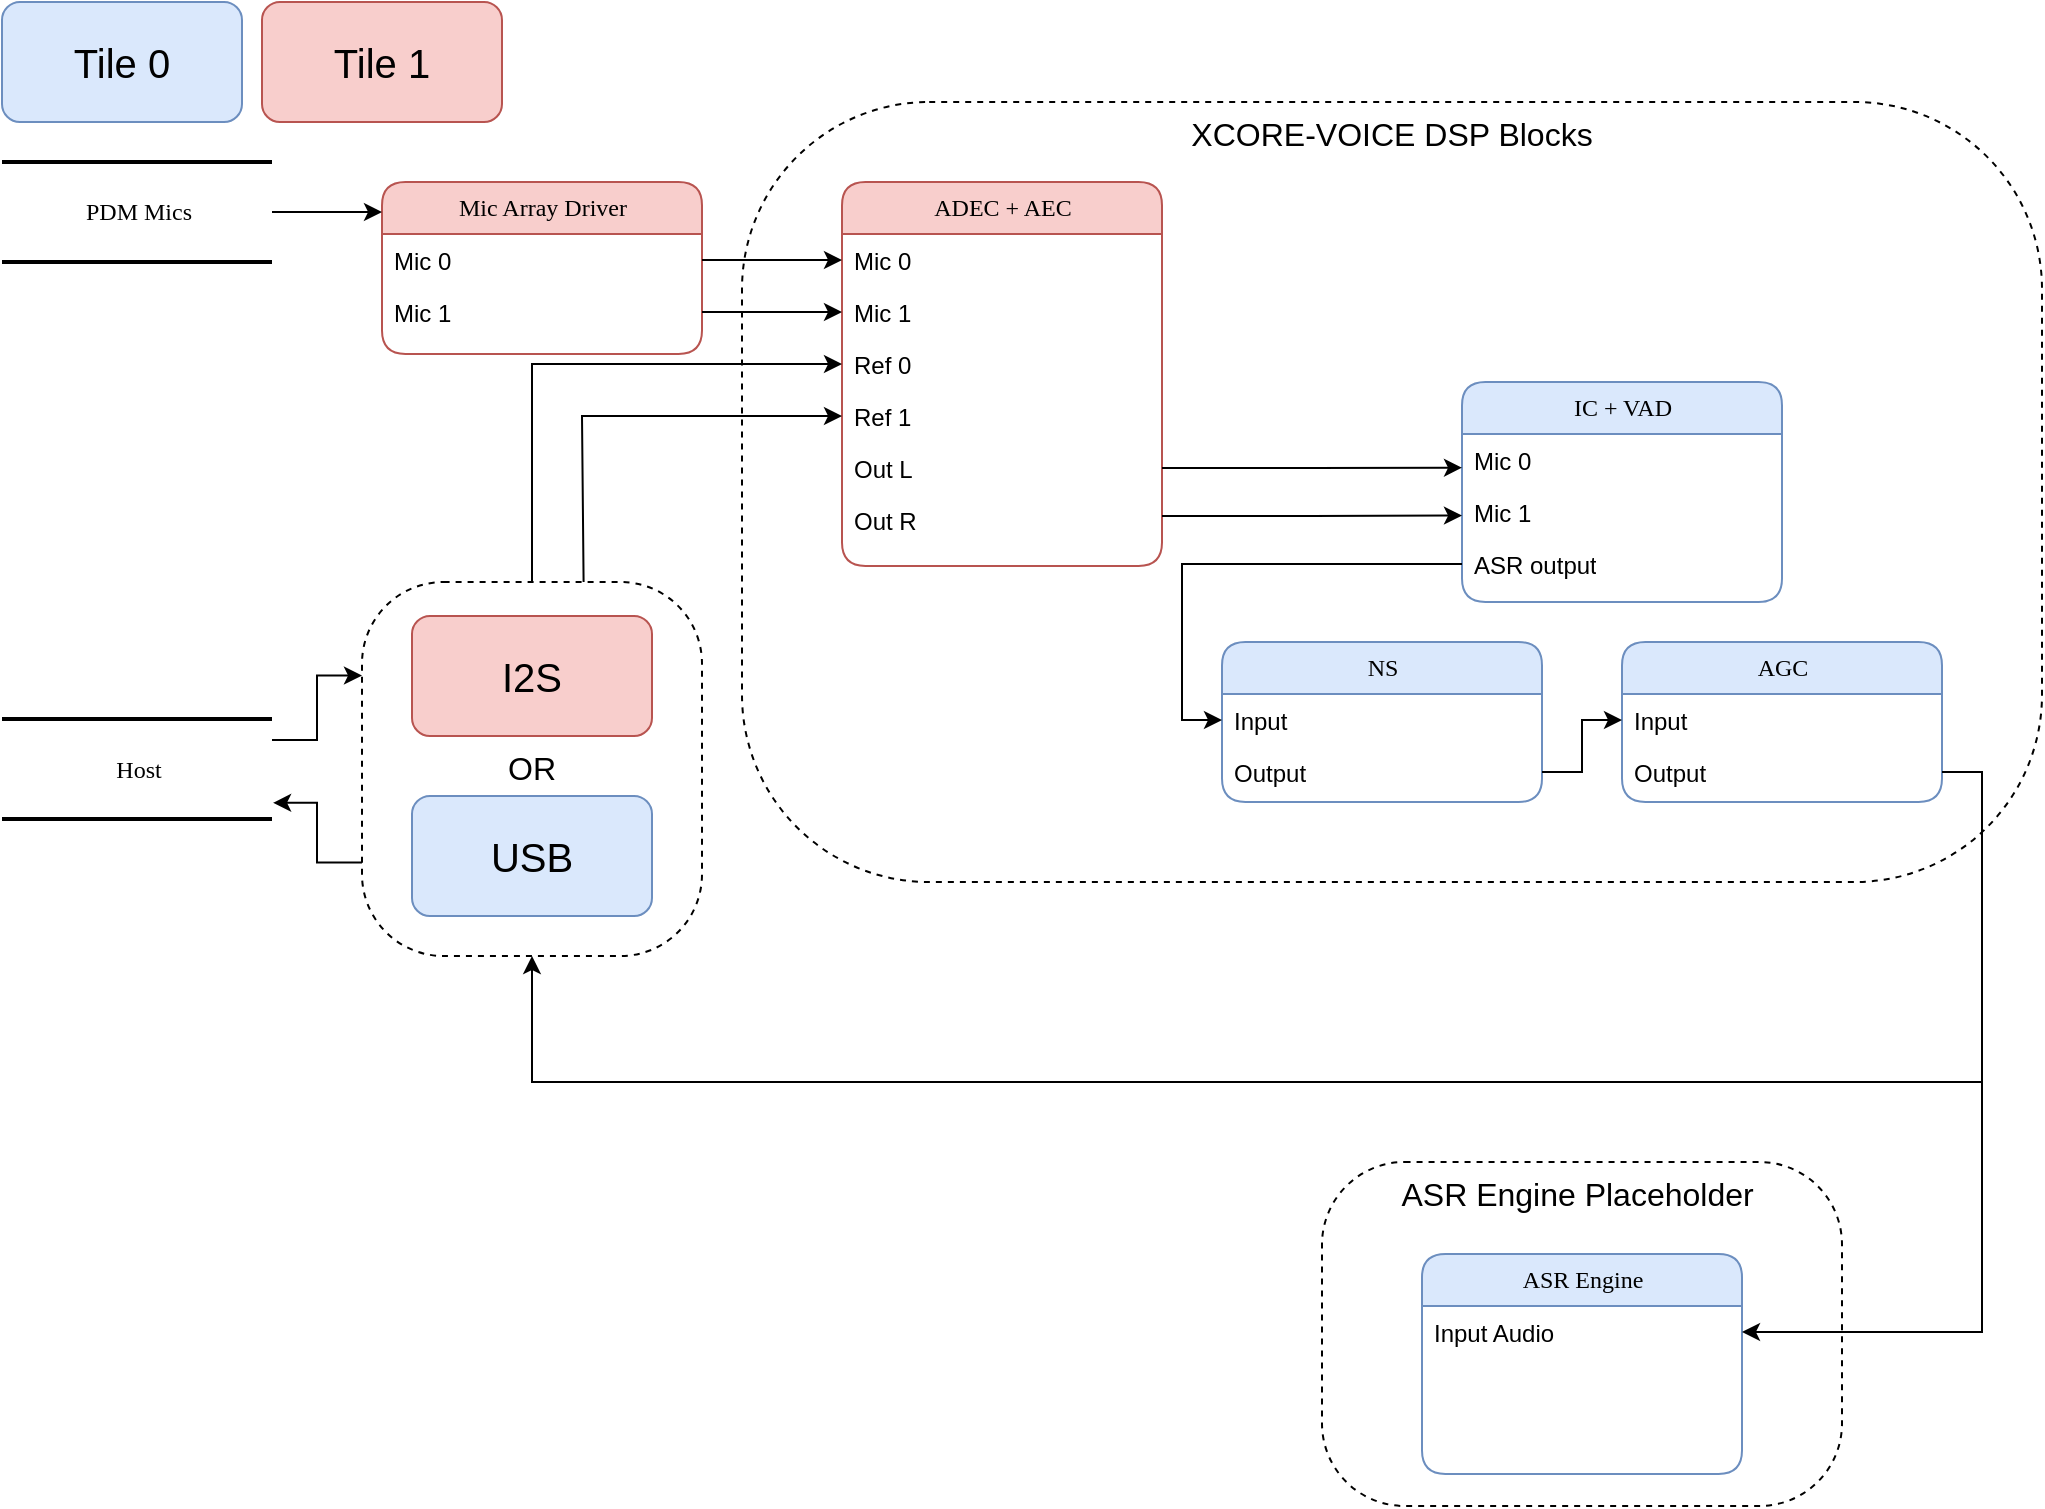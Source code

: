 <mxfile version="19.0.3" type="device"><diagram name="Page-1" id="5d7acffa-a066-3a61-03fe-96351882024d"><mxGraphModel dx="1422" dy="873" grid="1" gridSize="10" guides="1" tooltips="1" connect="1" arrows="1" fold="1" page="1" pageScale="1" pageWidth="1100" pageHeight="850" background="#ffffff" math="0" shadow="0"><root><mxCell id="0"/><mxCell id="1" parent="0"/><mxCell id="t5zFvqTxYrGrfH3YHS5j-69" value="ASR Engine Placeholder&amp;nbsp;" style="rounded=1;arcSize=24;whiteSpace=wrap;html=1;align=center;dashed=1;horizontal=1;verticalAlign=top;fontSize=16;" parent="1" vertex="1"><mxGeometry x="720" y="590" width="260" height="172" as="geometry"/></mxCell><mxCell id="t5zFvqTxYrGrfH3YHS5j-65" value="XCORE-VOICE DSP Blocks" style="rounded=1;arcSize=24;whiteSpace=wrap;html=1;align=center;dashed=1;horizontal=1;verticalAlign=top;fontSize=16;" parent="1" vertex="1"><mxGeometry x="430" y="60" width="650" height="390" as="geometry"/></mxCell><mxCell id="21ea969265ad0168-6" value="IC + VAD" style="swimlane;html=1;fontStyle=0;childLayout=stackLayout;horizontal=1;startSize=26;fillColor=#dae8fc;horizontalStack=0;resizeParent=1;resizeLast=0;collapsible=1;marginBottom=0;swimlaneFillColor=#ffffff;align=center;rounded=1;shadow=0;comic=0;labelBackgroundColor=none;strokeWidth=1;fontFamily=Verdana;fontSize=12;strokeColor=#6c8ebf;" parent="1" vertex="1"><mxGeometry x="790" y="200" width="160" height="110" as="geometry"/></mxCell><mxCell id="21ea969265ad0168-7" value="Mic 0" style="text;html=1;strokeColor=none;fillColor=none;spacingLeft=4;spacingRight=4;whiteSpace=wrap;overflow=hidden;rotatable=0;points=[[0,0.5],[1,0.5]];portConstraint=eastwest;" parent="21ea969265ad0168-6" vertex="1"><mxGeometry y="26" width="160" height="26" as="geometry"/></mxCell><mxCell id="21ea969265ad0168-8" value="Mic 1" style="text;html=1;strokeColor=none;fillColor=none;spacingLeft=4;spacingRight=4;whiteSpace=wrap;overflow=hidden;rotatable=0;points=[[0,0.5],[1,0.5]];portConstraint=eastwest;" parent="21ea969265ad0168-6" vertex="1"><mxGeometry y="52" width="160" height="26" as="geometry"/></mxCell><mxCell id="21ea969265ad0168-9" value="ASR output" style="text;html=1;strokeColor=none;fillColor=none;spacingLeft=4;spacingRight=4;whiteSpace=wrap;overflow=hidden;rotatable=0;points=[[0,0.5],[1,0.5]];portConstraint=eastwest;" parent="21ea969265ad0168-6" vertex="1"><mxGeometry y="78" width="160" height="26" as="geometry"/></mxCell><mxCell id="21ea969265ad0168-10" value="Mic Array Driver" style="swimlane;html=1;fontStyle=0;childLayout=stackLayout;horizontal=1;startSize=26;fillColor=#f8cecc;horizontalStack=0;resizeParent=1;resizeLast=0;collapsible=1;marginBottom=0;swimlaneFillColor=#ffffff;align=center;rounded=1;shadow=0;comic=0;labelBackgroundColor=none;strokeWidth=1;fontFamily=Verdana;fontSize=12;strokeColor=#b85450;" parent="1" vertex="1"><mxGeometry x="250" y="100" width="160" height="86" as="geometry"/></mxCell><mxCell id="21ea969265ad0168-11" value="Mic 0" style="text;html=1;strokeColor=none;fillColor=none;spacingLeft=4;spacingRight=4;whiteSpace=wrap;overflow=hidden;rotatable=0;points=[[0,0.5],[1,0.5]];portConstraint=eastwest;" parent="21ea969265ad0168-10" vertex="1"><mxGeometry y="26" width="160" height="26" as="geometry"/></mxCell><mxCell id="t5zFvqTxYrGrfH3YHS5j-6" value="Mic 1" style="text;html=1;strokeColor=none;fillColor=none;spacingLeft=4;spacingRight=4;whiteSpace=wrap;overflow=hidden;rotatable=0;points=[[0,0.5],[1,0.5]];portConstraint=eastwest;" parent="21ea969265ad0168-10" vertex="1"><mxGeometry y="52" width="160" height="26" as="geometry"/></mxCell><mxCell id="t5zFvqTxYrGrfH3YHS5j-15" value="" style="edgeStyle=orthogonalEdgeStyle;rounded=0;orthogonalLoop=1;jettySize=auto;html=1;" parent="1" source="t5zFvqTxYrGrfH3YHS5j-8" edge="1"><mxGeometry relative="1" as="geometry"><mxPoint x="250" y="115" as="targetPoint"/></mxGeometry></mxCell><mxCell id="t5zFvqTxYrGrfH3YHS5j-8" value="PDM Mics" style="html=1;rounded=0;shadow=0;comic=0;labelBackgroundColor=none;strokeWidth=2;fontFamily=Verdana;fontSize=12;align=center;shape=mxgraph.ios7ui.horLines;" parent="1" vertex="1"><mxGeometry x="60" y="90" width="135" height="50" as="geometry"/></mxCell><mxCell id="t5zFvqTxYrGrfH3YHS5j-16" value="NS" style="swimlane;html=1;fontStyle=0;childLayout=stackLayout;horizontal=1;startSize=26;fillColor=#dae8fc;horizontalStack=0;resizeParent=1;resizeLast=0;collapsible=1;marginBottom=0;swimlaneFillColor=#ffffff;align=center;rounded=1;shadow=0;comic=0;labelBackgroundColor=none;strokeWidth=1;fontFamily=Verdana;fontSize=12;strokeColor=#6c8ebf;" parent="1" vertex="1"><mxGeometry x="670" y="330" width="160" height="80" as="geometry"/></mxCell><mxCell id="t5zFvqTxYrGrfH3YHS5j-17" value="Input" style="text;html=1;strokeColor=none;fillColor=none;spacingLeft=4;spacingRight=4;whiteSpace=wrap;overflow=hidden;rotatable=0;points=[[0,0.5],[1,0.5]];portConstraint=eastwest;" parent="t5zFvqTxYrGrfH3YHS5j-16" vertex="1"><mxGeometry y="26" width="160" height="26" as="geometry"/></mxCell><mxCell id="t5zFvqTxYrGrfH3YHS5j-18" value="Output" style="text;html=1;strokeColor=none;fillColor=none;spacingLeft=4;spacingRight=4;whiteSpace=wrap;overflow=hidden;rotatable=0;points=[[0,0.5],[1,0.5]];portConstraint=eastwest;" parent="t5zFvqTxYrGrfH3YHS5j-16" vertex="1"><mxGeometry y="52" width="160" height="26" as="geometry"/></mxCell><mxCell id="t5zFvqTxYrGrfH3YHS5j-20" value="AGC" style="swimlane;html=1;fontStyle=0;childLayout=stackLayout;horizontal=1;startSize=26;fillColor=#dae8fc;horizontalStack=0;resizeParent=1;resizeLast=0;collapsible=1;marginBottom=0;swimlaneFillColor=#ffffff;align=center;rounded=1;shadow=0;comic=0;labelBackgroundColor=none;strokeWidth=1;fontFamily=Verdana;fontSize=12;strokeColor=#6c8ebf;" parent="1" vertex="1"><mxGeometry x="870" y="330" width="160" height="80" as="geometry"/></mxCell><mxCell id="t5zFvqTxYrGrfH3YHS5j-21" value="Input" style="text;html=1;strokeColor=none;fillColor=none;spacingLeft=4;spacingRight=4;whiteSpace=wrap;overflow=hidden;rotatable=0;points=[[0,0.5],[1,0.5]];portConstraint=eastwest;" parent="t5zFvqTxYrGrfH3YHS5j-20" vertex="1"><mxGeometry y="26" width="160" height="26" as="geometry"/></mxCell><mxCell id="t5zFvqTxYrGrfH3YHS5j-22" value="Output" style="text;html=1;strokeColor=none;fillColor=none;spacingLeft=4;spacingRight=4;whiteSpace=wrap;overflow=hidden;rotatable=0;points=[[0,0.5],[1,0.5]];portConstraint=eastwest;" parent="t5zFvqTxYrGrfH3YHS5j-20" vertex="1"><mxGeometry y="52" width="160" height="26" as="geometry"/></mxCell><mxCell id="t5zFvqTxYrGrfH3YHS5j-23" value="ASR Engine" style="swimlane;html=1;fontStyle=0;childLayout=stackLayout;horizontal=1;startSize=26;fillColor=#dae8fc;horizontalStack=0;resizeParent=1;resizeLast=0;collapsible=1;marginBottom=0;swimlaneFillColor=#ffffff;align=center;rounded=1;shadow=0;comic=0;labelBackgroundColor=none;strokeWidth=1;fontFamily=Verdana;fontSize=12;strokeColor=#6c8ebf;" parent="1" vertex="1"><mxGeometry x="770" y="636" width="160" height="110" as="geometry"/></mxCell><mxCell id="t5zFvqTxYrGrfH3YHS5j-24" value="Input Audio" style="text;html=1;strokeColor=none;fillColor=none;spacingLeft=4;spacingRight=4;whiteSpace=wrap;overflow=hidden;rotatable=0;points=[[0,0.5],[1,0.5]];portConstraint=eastwest;" parent="t5zFvqTxYrGrfH3YHS5j-23" vertex="1"><mxGeometry y="26" width="160" height="26" as="geometry"/></mxCell><mxCell id="t5zFvqTxYrGrfH3YHS5j-28" value="" style="edgeStyle=orthogonalEdgeStyle;rounded=0;orthogonalLoop=1;jettySize=auto;html=1;entryX=0;entryY=0.5;entryDx=0;entryDy=0;" parent="1" source="21ea969265ad0168-9" target="t5zFvqTxYrGrfH3YHS5j-17" edge="1"><mxGeometry relative="1" as="geometry"/></mxCell><mxCell id="t5zFvqTxYrGrfH3YHS5j-29" value="" style="edgeStyle=orthogonalEdgeStyle;rounded=0;orthogonalLoop=1;jettySize=auto;html=1;entryX=0;entryY=0.5;entryDx=0;entryDy=0;" parent="1" source="t5zFvqTxYrGrfH3YHS5j-18" target="t5zFvqTxYrGrfH3YHS5j-21" edge="1"><mxGeometry relative="1" as="geometry"/></mxCell><mxCell id="t5zFvqTxYrGrfH3YHS5j-33" value="" style="edgeStyle=orthogonalEdgeStyle;rounded=0;orthogonalLoop=1;jettySize=auto;html=1;entryX=1;entryY=0.5;entryDx=0;entryDy=0;exitX=1;exitY=0.5;exitDx=0;exitDy=0;" parent="1" source="t5zFvqTxYrGrfH3YHS5j-22" target="t5zFvqTxYrGrfH3YHS5j-24" edge="1"><mxGeometry relative="1" as="geometry"><mxPoint x="990" y="226" as="sourcePoint"/><mxPoint x="1040" y="200" as="targetPoint"/></mxGeometry></mxCell><mxCell id="WO7qviwj7uTA5ZvvpOnJ-21" style="edgeStyle=orthogonalEdgeStyle;rounded=0;orthogonalLoop=1;jettySize=auto;html=1;entryX=0;entryY=0.25;entryDx=0;entryDy=0;exitX=1;exitY=0.21;exitDx=0;exitDy=0;exitPerimeter=0;" edge="1" parent="1" source="t5zFvqTxYrGrfH3YHS5j-38" target="WO7qviwj7uTA5ZvvpOnJ-20"><mxGeometry relative="1" as="geometry"/></mxCell><mxCell id="t5zFvqTxYrGrfH3YHS5j-38" value="Host" style="html=1;rounded=0;shadow=0;comic=0;labelBackgroundColor=none;strokeWidth=2;fontFamily=Verdana;fontSize=12;align=center;shape=mxgraph.ios7ui.horLines;" parent="1" vertex="1"><mxGeometry x="60" y="368.5" width="135" height="50" as="geometry"/></mxCell><mxCell id="nTEOnzBcEbbtP1dxCWQs-1" value="&lt;font style=&quot;font-size: 20px;&quot;&gt;Tile 1&lt;/font&gt;" style="rounded=1;whiteSpace=wrap;html=1;fillColor=#f8cecc;strokeColor=#b85450;" parent="1" vertex="1"><mxGeometry x="190" y="10" width="120" height="60" as="geometry"/></mxCell><mxCell id="nTEOnzBcEbbtP1dxCWQs-2" value="&lt;font style=&quot;font-size: 20px;&quot;&gt;Tile 0&lt;br&gt;&lt;/font&gt;" style="rounded=1;whiteSpace=wrap;html=1;fillColor=#dae8fc;strokeColor=#6c8ebf;" parent="1" vertex="1"><mxGeometry x="60" y="10" width="120" height="60" as="geometry"/></mxCell><mxCell id="WO7qviwj7uTA5ZvvpOnJ-1" value="ADEC + AEC" style="swimlane;html=1;fontStyle=0;childLayout=stackLayout;horizontal=1;startSize=26;fillColor=#f8cecc;horizontalStack=0;resizeParent=1;resizeLast=0;collapsible=1;marginBottom=0;swimlaneFillColor=#ffffff;align=center;rounded=1;shadow=0;comic=0;labelBackgroundColor=none;strokeWidth=1;fontFamily=Verdana;fontSize=12;strokeColor=#b85450;" vertex="1" parent="1"><mxGeometry x="480" y="100" width="160" height="192" as="geometry"/></mxCell><mxCell id="WO7qviwj7uTA5ZvvpOnJ-2" value="Mic 0" style="text;html=1;strokeColor=none;fillColor=none;spacingLeft=4;spacingRight=4;whiteSpace=wrap;overflow=hidden;rotatable=0;points=[[0,0.5],[1,0.5]];portConstraint=eastwest;" vertex="1" parent="WO7qviwj7uTA5ZvvpOnJ-1"><mxGeometry y="26" width="160" height="26" as="geometry"/></mxCell><mxCell id="WO7qviwj7uTA5ZvvpOnJ-3" value="Mic 1" style="text;html=1;strokeColor=none;fillColor=none;spacingLeft=4;spacingRight=4;whiteSpace=wrap;overflow=hidden;rotatable=0;points=[[0,0.5],[1,0.5]];portConstraint=eastwest;" vertex="1" parent="WO7qviwj7uTA5ZvvpOnJ-1"><mxGeometry y="52" width="160" height="26" as="geometry"/></mxCell><mxCell id="WO7qviwj7uTA5ZvvpOnJ-5" value="Ref 0" style="text;html=1;strokeColor=none;fillColor=none;spacingLeft=4;spacingRight=4;whiteSpace=wrap;overflow=hidden;rotatable=0;points=[[0,0.5],[1,0.5]];portConstraint=eastwest;" vertex="1" parent="WO7qviwj7uTA5ZvvpOnJ-1"><mxGeometry y="78" width="160" height="26" as="geometry"/></mxCell><mxCell id="WO7qviwj7uTA5ZvvpOnJ-6" value="Ref 1" style="text;html=1;strokeColor=none;fillColor=none;spacingLeft=4;spacingRight=4;whiteSpace=wrap;overflow=hidden;rotatable=0;points=[[0,0.5],[1,0.5]];portConstraint=eastwest;" vertex="1" parent="WO7qviwj7uTA5ZvvpOnJ-1"><mxGeometry y="104" width="160" height="26" as="geometry"/></mxCell><mxCell id="WO7qviwj7uTA5ZvvpOnJ-7" value="Out L" style="text;html=1;strokeColor=none;fillColor=none;spacingLeft=4;spacingRight=4;whiteSpace=wrap;overflow=hidden;rotatable=0;points=[[0,0.5],[1,0.5]];portConstraint=eastwest;" vertex="1" parent="WO7qviwj7uTA5ZvvpOnJ-1"><mxGeometry y="130" width="160" height="26" as="geometry"/></mxCell><mxCell id="WO7qviwj7uTA5ZvvpOnJ-8" value="Out R" style="text;html=1;strokeColor=none;fillColor=none;spacingLeft=4;spacingRight=4;whiteSpace=wrap;overflow=hidden;rotatable=0;points=[[0,0.5],[1,0.5]];portConstraint=eastwest;" vertex="1" parent="WO7qviwj7uTA5ZvvpOnJ-1"><mxGeometry y="156" width="160" height="22" as="geometry"/></mxCell><mxCell id="WO7qviwj7uTA5ZvvpOnJ-9" style="edgeStyle=orthogonalEdgeStyle;rounded=0;orthogonalLoop=1;jettySize=auto;html=1;exitX=1;exitY=0.5;exitDx=0;exitDy=0;entryX=0;entryY=0.5;entryDx=0;entryDy=0;" edge="1" parent="1" source="21ea969265ad0168-11" target="WO7qviwj7uTA5ZvvpOnJ-2"><mxGeometry relative="1" as="geometry"/></mxCell><mxCell id="WO7qviwj7uTA5ZvvpOnJ-10" style="edgeStyle=orthogonalEdgeStyle;rounded=0;orthogonalLoop=1;jettySize=auto;html=1;entryX=0;entryY=0.5;entryDx=0;entryDy=0;" edge="1" parent="1" source="t5zFvqTxYrGrfH3YHS5j-6" target="WO7qviwj7uTA5ZvvpOnJ-3"><mxGeometry relative="1" as="geometry"/></mxCell><mxCell id="WO7qviwj7uTA5ZvvpOnJ-13" style="edgeStyle=orthogonalEdgeStyle;rounded=0;orthogonalLoop=1;jettySize=auto;html=1;exitX=1;exitY=0.5;exitDx=0;exitDy=0;" edge="1" parent="1" source="WO7qviwj7uTA5ZvvpOnJ-7"><mxGeometry relative="1" as="geometry"><mxPoint x="790" y="242.833" as="targetPoint"/></mxGeometry></mxCell><mxCell id="WO7qviwj7uTA5ZvvpOnJ-15" style="edgeStyle=orthogonalEdgeStyle;rounded=0;orthogonalLoop=1;jettySize=auto;html=1;entryX=0;entryY=0.568;entryDx=0;entryDy=0;entryPerimeter=0;" edge="1" parent="1" source="WO7qviwj7uTA5ZvvpOnJ-8" target="21ea969265ad0168-8"><mxGeometry relative="1" as="geometry"><Array as="points"/></mxGeometry></mxCell><mxCell id="WO7qviwj7uTA5ZvvpOnJ-22" style="edgeStyle=orthogonalEdgeStyle;rounded=0;orthogonalLoop=1;jettySize=auto;html=1;exitX=0;exitY=0.75;exitDx=0;exitDy=0;entryX=1.004;entryY=0.838;entryDx=0;entryDy=0;entryPerimeter=0;" edge="1" parent="1" source="WO7qviwj7uTA5ZvvpOnJ-20" target="t5zFvqTxYrGrfH3YHS5j-38"><mxGeometry relative="1" as="geometry"/></mxCell><mxCell id="WO7qviwj7uTA5ZvvpOnJ-24" style="edgeStyle=orthogonalEdgeStyle;rounded=0;orthogonalLoop=1;jettySize=auto;html=1;" edge="1" parent="1" source="WO7qviwj7uTA5ZvvpOnJ-20" target="WO7qviwj7uTA5ZvvpOnJ-5"><mxGeometry relative="1" as="geometry"/></mxCell><mxCell id="WO7qviwj7uTA5ZvvpOnJ-25" style="edgeStyle=orthogonalEdgeStyle;rounded=0;orthogonalLoop=1;jettySize=auto;html=1;exitX=0.652;exitY=0.006;exitDx=0;exitDy=0;exitPerimeter=0;" edge="1" parent="1" source="WO7qviwj7uTA5ZvvpOnJ-20" target="WO7qviwj7uTA5ZvvpOnJ-6"><mxGeometry relative="1" as="geometry"><Array as="points"><mxPoint x="351" y="300"/><mxPoint x="350" y="300"/><mxPoint x="350" y="217"/></Array></mxGeometry></mxCell><mxCell id="WO7qviwj7uTA5ZvvpOnJ-20" value="&lt;br&gt;&lt;br&gt;&lt;br&gt;&lt;br&gt;OR" style="rounded=1;arcSize=24;whiteSpace=wrap;html=1;align=center;dashed=1;horizontal=1;verticalAlign=top;fontSize=16;" vertex="1" parent="1"><mxGeometry x="240" y="300" width="170" height="187" as="geometry"/></mxCell><mxCell id="WO7qviwj7uTA5ZvvpOnJ-18" value="&lt;span style=&quot;font-size: 20px;&quot;&gt;I2S&lt;/span&gt;" style="rounded=1;whiteSpace=wrap;html=1;fillColor=#f8cecc;strokeColor=#b85450;" vertex="1" parent="1"><mxGeometry x="265" y="317" width="120" height="60" as="geometry"/></mxCell><mxCell id="WO7qviwj7uTA5ZvvpOnJ-19" value="&lt;font style=&quot;font-size: 20px;&quot;&gt;USB&lt;br&gt;&lt;/font&gt;" style="rounded=1;whiteSpace=wrap;html=1;fillColor=#dae8fc;strokeColor=#6c8ebf;" vertex="1" parent="1"><mxGeometry x="265" y="407" width="120" height="60" as="geometry"/></mxCell><mxCell id="WO7qviwj7uTA5ZvvpOnJ-26" style="edgeStyle=orthogonalEdgeStyle;rounded=0;orthogonalLoop=1;jettySize=auto;html=1;entryX=0.5;entryY=1;entryDx=0;entryDy=0;" edge="1" parent="1" source="t5zFvqTxYrGrfH3YHS5j-22" target="WO7qviwj7uTA5ZvvpOnJ-20"><mxGeometry relative="1" as="geometry"><Array as="points"><mxPoint x="1050" y="395"/><mxPoint x="1050" y="550"/><mxPoint x="325" y="550"/></Array></mxGeometry></mxCell></root></mxGraphModel></diagram></mxfile>